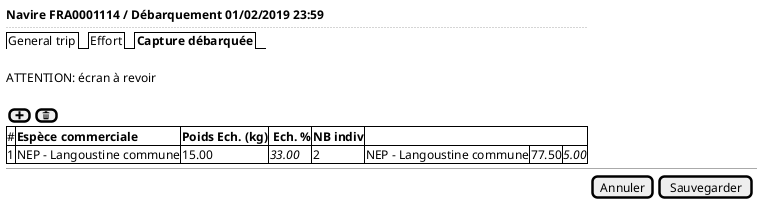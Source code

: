 @startsalt
{
  <b>Navire FRA0001114 / Débarquement 01/02/2019 23:59
  ..
  {/ General trip | Effort | <b>Capture débarquée }
  .
  ATTENTION: écran à revoir
  .
  {[<&plus>]  | [<&trash>]}

  {#
  # | <b>Espèce commerciale         | <b>Poids Ech. (kg)   | <b> Ech. % | <b>NB indiv
  1 | NEP - Langoustine commune     | 15.00             | <i>33.00 |
  2 | NEP - Langoustine commune     | 77.50             | <i>5.00 |
  }

  -- | --

  .                          | {[Annuler] | [Sauvegarder]}
}
@endsalt
